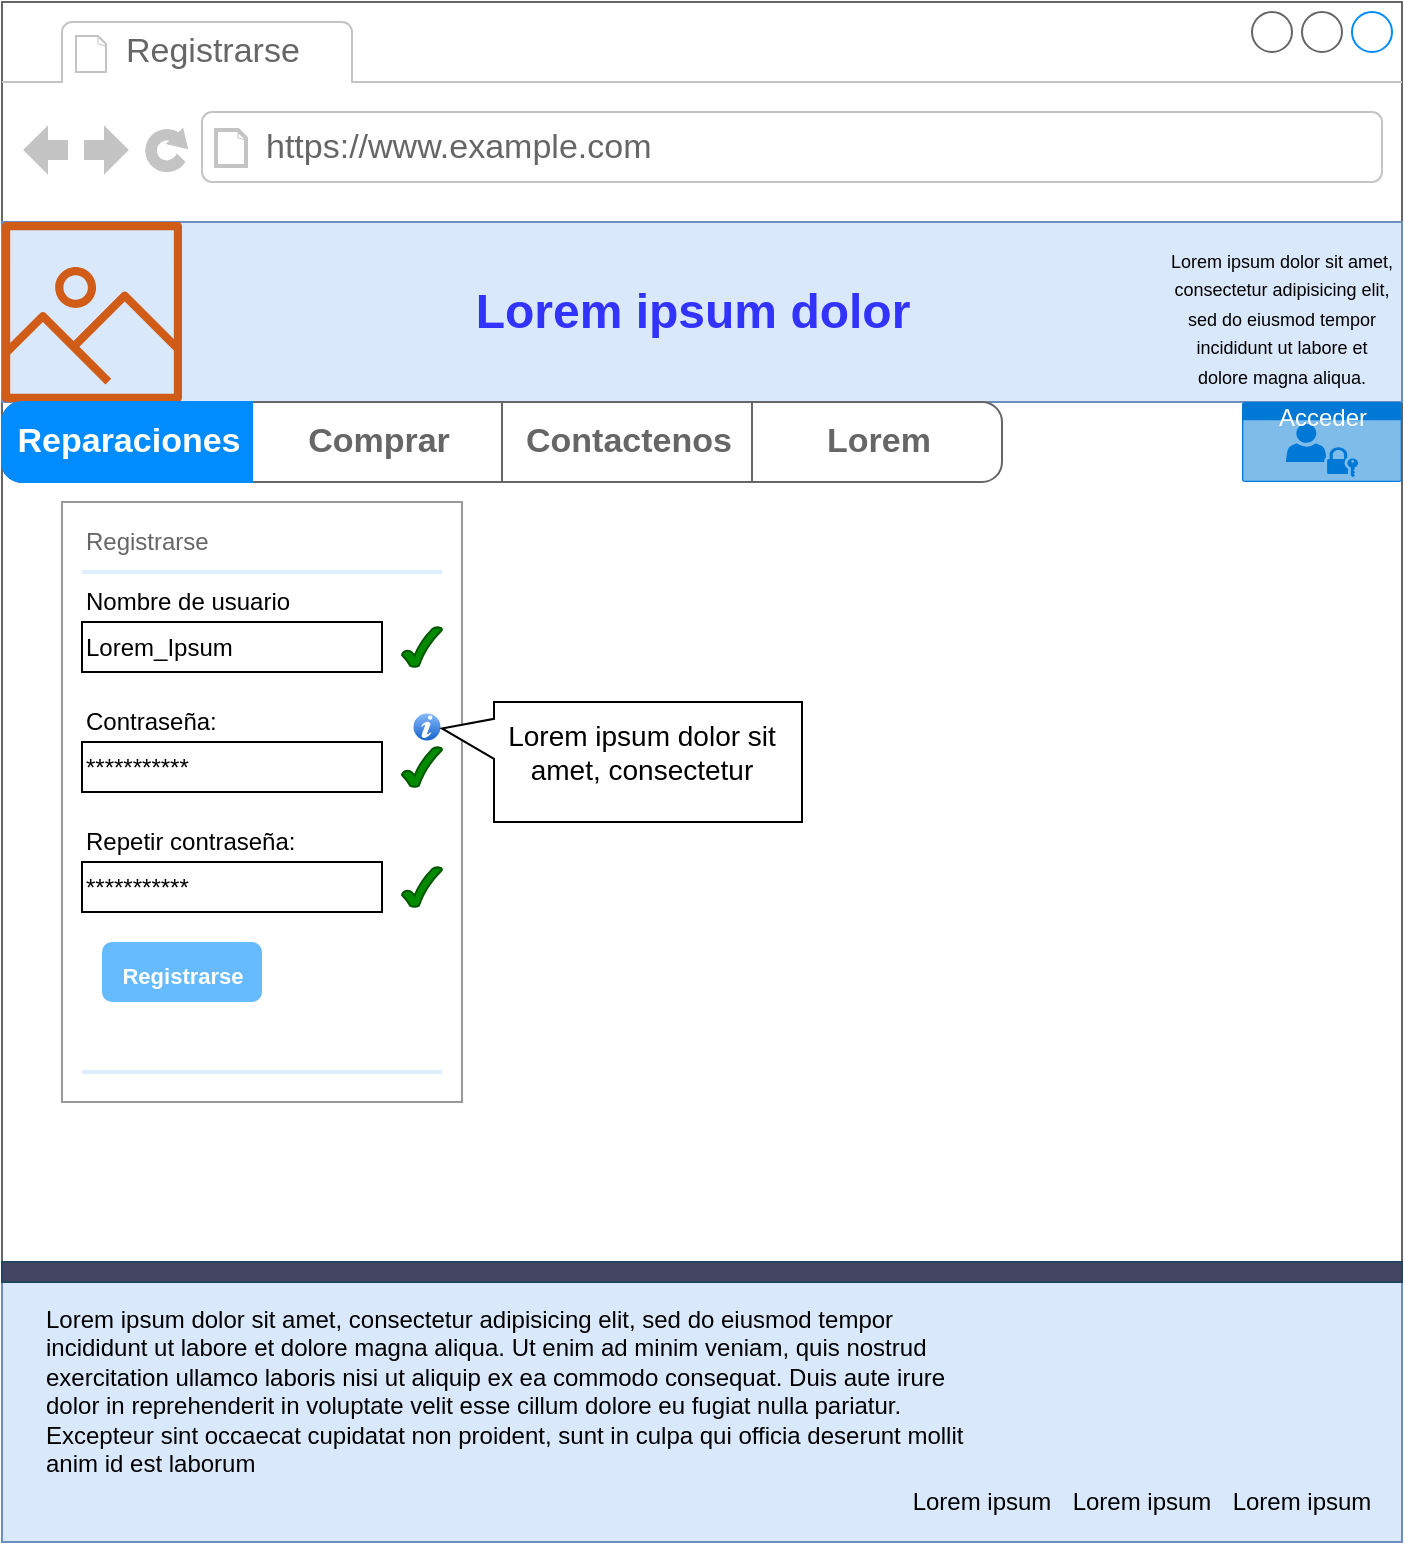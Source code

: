 <mxfile version="13.0.3" type="device"><diagram id="UxdOhphSXqfptWNpr6_L" name="Page-1"><mxGraphModel dx="766" dy="2819" grid="1" gridSize="10" guides="1" tooltips="1" connect="1" arrows="1" fold="1" page="1" pageScale="1" pageWidth="827" pageHeight="1169" math="0" shadow="0"><root><mxCell id="0"/><mxCell id="1" parent="0"/><mxCell id="qSnOUj8lIUPqqdLC8yHX-1" value="" style="strokeWidth=1;shadow=0;dashed=0;align=center;html=1;shape=mxgraph.mockup.containers.browserWindow;rSize=0;strokeColor=#666666;strokeColor2=#008cff;strokeColor3=#c4c4c4;mainText=,;recursiveResize=0;fontColor=#33FF33;" parent="1" vertex="1"><mxGeometry x="30" y="-2240" width="700" height="770" as="geometry"/></mxCell><mxCell id="qSnOUj8lIUPqqdLC8yHX-2" value="Registrarse" style="strokeWidth=1;shadow=0;dashed=0;align=center;html=1;shape=mxgraph.mockup.containers.anchor;fontSize=17;fontColor=#666666;align=left;" parent="qSnOUj8lIUPqqdLC8yHX-1" vertex="1"><mxGeometry x="60" y="12" width="110" height="26" as="geometry"/></mxCell><mxCell id="qSnOUj8lIUPqqdLC8yHX-3" value="https://www.example.com" style="strokeWidth=1;shadow=0;dashed=0;align=center;html=1;shape=mxgraph.mockup.containers.anchor;rSize=0;fontSize=17;fontColor=#666666;align=left;" parent="qSnOUj8lIUPqqdLC8yHX-1" vertex="1"><mxGeometry x="130" y="60" width="250" height="26" as="geometry"/></mxCell><mxCell id="qSnOUj8lIUPqqdLC8yHX-36" value="" style="rounded=0;whiteSpace=wrap;html=1;fillColor=#dae8fc;strokeColor=#6c8ebf;" parent="qSnOUj8lIUPqqdLC8yHX-1" vertex="1"><mxGeometry y="110" width="700" height="90" as="geometry"/></mxCell><mxCell id="qSnOUj8lIUPqqdLC8yHX-33" value="" style="outlineConnect=0;fontColor=#232F3E;gradientColor=none;fillColor=#D05C17;strokeColor=none;dashed=0;verticalLabelPosition=bottom;verticalAlign=top;align=center;html=1;fontSize=12;fontStyle=0;aspect=fixed;pointerEvents=1;shape=mxgraph.aws4.container_registry_image;" parent="qSnOUj8lIUPqqdLC8yHX-1" vertex="1"><mxGeometry y="110" width="90" height="90" as="geometry"/></mxCell><mxCell id="qSnOUj8lIUPqqdLC8yHX-38" value="&lt;p&gt;&lt;span style=&quot;font-weight: normal&quot;&gt;&lt;font style=&quot;font-size: 9px&quot;&gt;Lorem ipsum dolor sit amet, consectetur adipisicing elit, sed do eiusmod tempor incididunt ut labore et dolore magna aliqua.&lt;/font&gt;&lt;/span&gt;&lt;/p&gt;" style="text;html=1;strokeColor=none;fillColor=none;spacing=5;spacingTop=-20;whiteSpace=wrap;overflow=hidden;rounded=0;align=center;" parent="qSnOUj8lIUPqqdLC8yHX-1" vertex="1"><mxGeometry x="580" y="120" width="120" height="100" as="geometry"/></mxCell><mxCell id="qSnOUj8lIUPqqdLC8yHX-4" value="" style="strokeWidth=1;shadow=0;dashed=0;align=center;html=1;shape=mxgraph.mockup.rrect;rSize=10;fillColor=#ffffff;strokeColor=#666666;" parent="qSnOUj8lIUPqqdLC8yHX-1" vertex="1"><mxGeometry y="200" width="490" height="40" as="geometry"/></mxCell><mxCell id="qSnOUj8lIUPqqdLC8yHX-5" value="Comprar" style="strokeColor=inherit;fillColor=inherit;gradientColor=inherit;strokeWidth=1;shadow=0;dashed=0;align=center;html=1;shape=mxgraph.mockup.rrect;rSize=0;fontSize=17;fontColor=#666666;fontStyle=1;resizeHeight=1;" parent="qSnOUj8lIUPqqdLC8yHX-4" vertex="1"><mxGeometry width="125" height="40" relative="1" as="geometry"><mxPoint x="125" as="offset"/></mxGeometry></mxCell><mxCell id="qSnOUj8lIUPqqdLC8yHX-6" value="Contactenos" style="strokeColor=inherit;fillColor=inherit;gradientColor=inherit;strokeWidth=1;shadow=0;dashed=0;align=center;html=1;shape=mxgraph.mockup.rrect;rSize=0;fontSize=17;fontColor=#666666;fontStyle=1;resizeHeight=1;" parent="qSnOUj8lIUPqqdLC8yHX-4" vertex="1"><mxGeometry width="125" height="40" relative="1" as="geometry"><mxPoint x="250" as="offset"/></mxGeometry></mxCell><mxCell id="qSnOUj8lIUPqqdLC8yHX-7" value="Lorem" style="strokeColor=inherit;fillColor=inherit;gradientColor=inherit;strokeWidth=1;shadow=0;dashed=0;align=center;html=1;shape=mxgraph.mockup.rightButton;rSize=10;fontSize=17;fontColor=#666666;fontStyle=1;resizeHeight=1;" parent="qSnOUj8lIUPqqdLC8yHX-4" vertex="1"><mxGeometry x="1" width="125" height="40" relative="1" as="geometry"><mxPoint x="-115" as="offset"/></mxGeometry></mxCell><mxCell id="qSnOUj8lIUPqqdLC8yHX-8" value="Reparaciones" style="strokeWidth=1;shadow=0;dashed=0;align=center;html=1;shape=mxgraph.mockup.leftButton;rSize=10;fontSize=17;fontColor=#ffffff;fontStyle=1;fillColor=#008cff;strokeColor=#008cff;resizeHeight=1;" parent="qSnOUj8lIUPqqdLC8yHX-4" vertex="1"><mxGeometry width="125" height="40" relative="1" as="geometry"/></mxCell><mxCell id="qSnOUj8lIUPqqdLC8yHX-42" value="Acceder" style="html=1;strokeColor=none;fillColor=#0079D6;labelPosition=center;verticalLabelPosition=middle;verticalAlign=top;align=center;fontSize=12;outlineConnect=0;spacingTop=-6;fontColor=#FFFFFF;shape=mxgraph.sitemap.login;" parent="qSnOUj8lIUPqqdLC8yHX-1" vertex="1"><mxGeometry x="620" y="200" width="80" height="40" as="geometry"/></mxCell><mxCell id="qSnOUj8lIUPqqdLC8yHX-57" value="&lt;font color=&quot;#3333ff&quot;&gt;Lorem ipsum dolor&lt;/font&gt;" style="text;strokeColor=none;fillColor=none;html=1;fontSize=24;fontStyle=1;verticalAlign=middle;align=center;" parent="qSnOUj8lIUPqqdLC8yHX-1" vertex="1"><mxGeometry x="245" y="127.5" width="200" height="55" as="geometry"/></mxCell><mxCell id="qSnOUj8lIUPqqdLC8yHX-52" value="" style="rounded=0;whiteSpace=wrap;html=1;fillColor=#dae8fc;strokeColor=#6c8ebf;" parent="qSnOUj8lIUPqqdLC8yHX-1" vertex="1"><mxGeometry y="640" width="700" height="130" as="geometry"/></mxCell><mxCell id="qSnOUj8lIUPqqdLC8yHX-54" value="&lt;span style=&quot;text-align: left&quot;&gt;Lorem ipsum&lt;/span&gt;" style="text;html=1;strokeColor=none;fillColor=none;align=center;verticalAlign=middle;whiteSpace=wrap;rounded=0;" parent="qSnOUj8lIUPqqdLC8yHX-1" vertex="1"><mxGeometry x="450" y="740" width="80" height="20" as="geometry"/></mxCell><mxCell id="qSnOUj8lIUPqqdLC8yHX-55" value="&lt;span style=&quot;text-align: left&quot;&gt;Lorem ipsum&lt;/span&gt;" style="text;html=1;strokeColor=none;fillColor=none;align=center;verticalAlign=middle;whiteSpace=wrap;rounded=0;" parent="qSnOUj8lIUPqqdLC8yHX-1" vertex="1"><mxGeometry x="530" y="740" width="80" height="20" as="geometry"/></mxCell><mxCell id="qSnOUj8lIUPqqdLC8yHX-56" value="&lt;span style=&quot;text-align: left&quot;&gt;Lorem ipsum&lt;/span&gt;" style="text;html=1;strokeColor=none;fillColor=none;align=center;verticalAlign=middle;whiteSpace=wrap;rounded=0;" parent="qSnOUj8lIUPqqdLC8yHX-1" vertex="1"><mxGeometry x="610" y="740" width="80" height="20" as="geometry"/></mxCell><mxCell id="qSnOUj8lIUPqqdLC8yHX-58" value="" style="rounded=0;whiteSpace=wrap;html=1;strokeColor=#23445d;fillColor=#444563;" parent="qSnOUj8lIUPqqdLC8yHX-1" vertex="1"><mxGeometry y="630" width="700" height="10" as="geometry"/></mxCell><mxCell id="qSnOUj8lIUPqqdLC8yHX-53" value="Lorem ipsum dolor sit amet, consectetur adipisicing elit, sed do eiusmod tempor incididunt ut labore et dolore magna aliqua. Ut enim ad minim veniam, quis nostrud exercitation ullamco laboris nisi ut aliquip ex ea commodo consequat. Duis aute irure dolor in reprehenderit in voluptate velit esse cillum dolore eu fugiat nulla pariatur. Excepteur sint occaecat cupidatat non proident, sunt in culpa qui officia deserunt mollit anim id est laborum" style="text;spacingTop=-5;whiteSpace=wrap;html=1;align=left;fontSize=12;fontFamily=Helvetica;fillColor=none;strokeColor=none;" parent="qSnOUj8lIUPqqdLC8yHX-1" vertex="1"><mxGeometry x="20" y="650" width="470" height="90" as="geometry"/></mxCell><mxCell id="HA3qsyJqPQ_md5KgYD5c-1" value="" style="strokeWidth=1;shadow=0;dashed=0;align=center;html=1;shape=mxgraph.mockup.forms.rrect;rSize=0;strokeColor=#999999;fillColor=#ffffff;" parent="qSnOUj8lIUPqqdLC8yHX-1" vertex="1"><mxGeometry x="30" y="250" width="200" height="300" as="geometry"/></mxCell><mxCell id="HA3qsyJqPQ_md5KgYD5c-2" value="Registrarse" style="strokeWidth=1;shadow=0;dashed=0;align=center;html=1;shape=mxgraph.mockup.forms.anchor;fontSize=12;fontColor=#666666;align=left;resizeWidth=1;spacingLeft=0;" parent="HA3qsyJqPQ_md5KgYD5c-1" vertex="1"><mxGeometry width="100" height="20" relative="1" as="geometry"><mxPoint x="10" y="10" as="offset"/></mxGeometry></mxCell><mxCell id="HA3qsyJqPQ_md5KgYD5c-3" value="" style="shape=line;strokeColor=#ddeeff;strokeWidth=2;html=1;resizeWidth=1;" parent="HA3qsyJqPQ_md5KgYD5c-1" vertex="1"><mxGeometry width="180" height="10" relative="1" as="geometry"><mxPoint x="10" y="30" as="offset"/></mxGeometry></mxCell><mxCell id="HA3qsyJqPQ_md5KgYD5c-4" value="&lt;font color=&quot;#000000&quot;&gt;Nombre de usuario&lt;/font&gt;" style="strokeWidth=1;shadow=0;dashed=0;align=center;html=1;shape=mxgraph.mockup.forms.anchor;fontSize=12;fontColor=#666666;align=left;resizeWidth=1;spacingLeft=0;" parent="HA3qsyJqPQ_md5KgYD5c-1" vertex="1"><mxGeometry width="100" height="20" relative="1" as="geometry"><mxPoint x="10" y="40" as="offset"/></mxGeometry></mxCell><mxCell id="HA3qsyJqPQ_md5KgYD5c-6" value="&lt;font color=&quot;#000000&quot;&gt;Contraseña:&lt;/font&gt;" style="strokeWidth=1;shadow=0;dashed=0;align=center;html=1;shape=mxgraph.mockup.forms.anchor;fontSize=12;fontColor=#666666;align=left;resizeWidth=1;spacingLeft=0;" parent="HA3qsyJqPQ_md5KgYD5c-1" vertex="1"><mxGeometry width="100" height="20" relative="1" as="geometry"><mxPoint x="10" y="100" as="offset"/></mxGeometry></mxCell><mxCell id="HA3qsyJqPQ_md5KgYD5c-8" value="&lt;font style=&quot;font-size: 11px&quot;&gt;Registrarse&lt;/font&gt;" style="strokeWidth=1;shadow=0;dashed=0;align=center;html=1;shape=mxgraph.mockup.forms.rrect;rSize=5;strokeColor=none;fontColor=#ffffff;fillColor=#66bbff;fontSize=16;fontStyle=1;" parent="HA3qsyJqPQ_md5KgYD5c-1" vertex="1"><mxGeometry y="1" width="80" height="30" relative="1" as="geometry"><mxPoint x="20" y="-80" as="offset"/></mxGeometry></mxCell><mxCell id="HA3qsyJqPQ_md5KgYD5c-10" value="" style="shape=line;strokeColor=#ddeeff;strokeWidth=2;html=1;resizeWidth=1;" parent="HA3qsyJqPQ_md5KgYD5c-1" vertex="1"><mxGeometry y="1" width="180" height="10" relative="1" as="geometry"><mxPoint x="10" y="-20" as="offset"/></mxGeometry></mxCell><mxCell id="s01DWQSGPq02I5OsBuWk-11" value="&lt;span&gt;***********&lt;/span&gt;" style="rounded=0;whiteSpace=wrap;html=1;align=left;" parent="HA3qsyJqPQ_md5KgYD5c-1" vertex="1"><mxGeometry x="10" y="180" width="150" height="25" as="geometry"/></mxCell><mxCell id="s01DWQSGPq02I5OsBuWk-12" value="***********" style="rounded=0;whiteSpace=wrap;html=1;align=left;" parent="HA3qsyJqPQ_md5KgYD5c-1" vertex="1"><mxGeometry x="10" y="120" width="150" height="25" as="geometry"/></mxCell><mxCell id="s01DWQSGPq02I5OsBuWk-13" value="Repetir contraseña:" style="text;html=1;strokeColor=none;fillColor=none;align=left;verticalAlign=middle;whiteSpace=wrap;rounded=0;" parent="HA3qsyJqPQ_md5KgYD5c-1" vertex="1"><mxGeometry x="10" y="160" width="140" height="20" as="geometry"/></mxCell><mxCell id="s01DWQSGPq02I5OsBuWk-14" value="Lorem_Ipsum" style="rounded=0;whiteSpace=wrap;html=1;align=left;" parent="HA3qsyJqPQ_md5KgYD5c-1" vertex="1"><mxGeometry x="10" y="60" width="150" height="25" as="geometry"/></mxCell><mxCell id="s01DWQSGPq02I5OsBuWk-17" value="" style="verticalLabelPosition=bottom;verticalAlign=top;html=1;shape=mxgraph.basic.tick;align=left;fillColor=#008a00;strokeColor=#005700;fontColor=#ffffff;" parent="HA3qsyJqPQ_md5KgYD5c-1" vertex="1"><mxGeometry x="170" y="122.5" width="20" height="20" as="geometry"/></mxCell><mxCell id="s01DWQSGPq02I5OsBuWk-18" value="" style="verticalLabelPosition=bottom;verticalAlign=top;html=1;shape=mxgraph.basic.tick;align=left;fillColor=#008a00;strokeColor=#005700;fontColor=#ffffff;" parent="HA3qsyJqPQ_md5KgYD5c-1" vertex="1"><mxGeometry x="170" y="182.5" width="20" height="20" as="geometry"/></mxCell><mxCell id="s01DWQSGPq02I5OsBuWk-16" value="" style="verticalLabelPosition=bottom;verticalAlign=top;html=1;shape=mxgraph.basic.tick;align=left;fillColor=#008a00;strokeColor=#005700;fontColor=#ffffff;" parent="HA3qsyJqPQ_md5KgYD5c-1" vertex="1"><mxGeometry x="170" y="62.5" width="20" height="20" as="geometry"/></mxCell><mxCell id="s01DWQSGPq02I5OsBuWk-19" value="" style="verticalLabelPosition=bottom;verticalAlign=top;html=1;shadow=0;dashed=0;strokeWidth=1;shape=mxgraph.ios.iInfoIcon;fillColor=#8BbEff;fillColor2=#135Ec8;strokeColor=#ffffff;fontColor=#33FF33;align=left;" parent="HA3qsyJqPQ_md5KgYD5c-1" vertex="1"><mxGeometry x="175" y="105" width="15" height="15" as="geometry"/></mxCell><mxCell id="s01DWQSGPq02I5OsBuWk-8" value="" style="strokeWidth=1;shadow=0;dashed=0;align=center;html=1;shape=mxgraph.mockup.forms.anchor;fontSize=12;fontColor=#666666;align=left;resizeWidth=1;spacingLeft=0;" parent="qSnOUj8lIUPqqdLC8yHX-1" vertex="1"><mxGeometry x="320" y="390" width="100" height="20" as="geometry"><mxPoint x="10" y="95" as="offset"/></mxGeometry></mxCell><mxCell id="s01DWQSGPq02I5OsBuWk-21" value="" style="shape=callout;whiteSpace=wrap;html=1;perimeter=calloutPerimeter;fontColor=#33FF33;align=left;rotation=90;size=26;position=0.14;position2=0.22;" parent="qSnOUj8lIUPqqdLC8yHX-1" vertex="1"><mxGeometry x="280" y="290" width="60" height="180" as="geometry"/></mxCell><mxCell id="s01DWQSGPq02I5OsBuWk-22" value="&lt;font color=&quot;#000000&quot; style=&quot;font-size: 14px&quot;&gt;Lorem ipsum dolor sit amet, consectetur&lt;/font&gt;" style="text;html=1;strokeColor=none;fillColor=none;align=center;verticalAlign=middle;whiteSpace=wrap;rounded=0;fontColor=#33FF33;" parent="qSnOUj8lIUPqqdLC8yHX-1" vertex="1"><mxGeometry x="245" y="360" width="150" height="30" as="geometry"/></mxCell></root></mxGraphModel></diagram></mxfile>